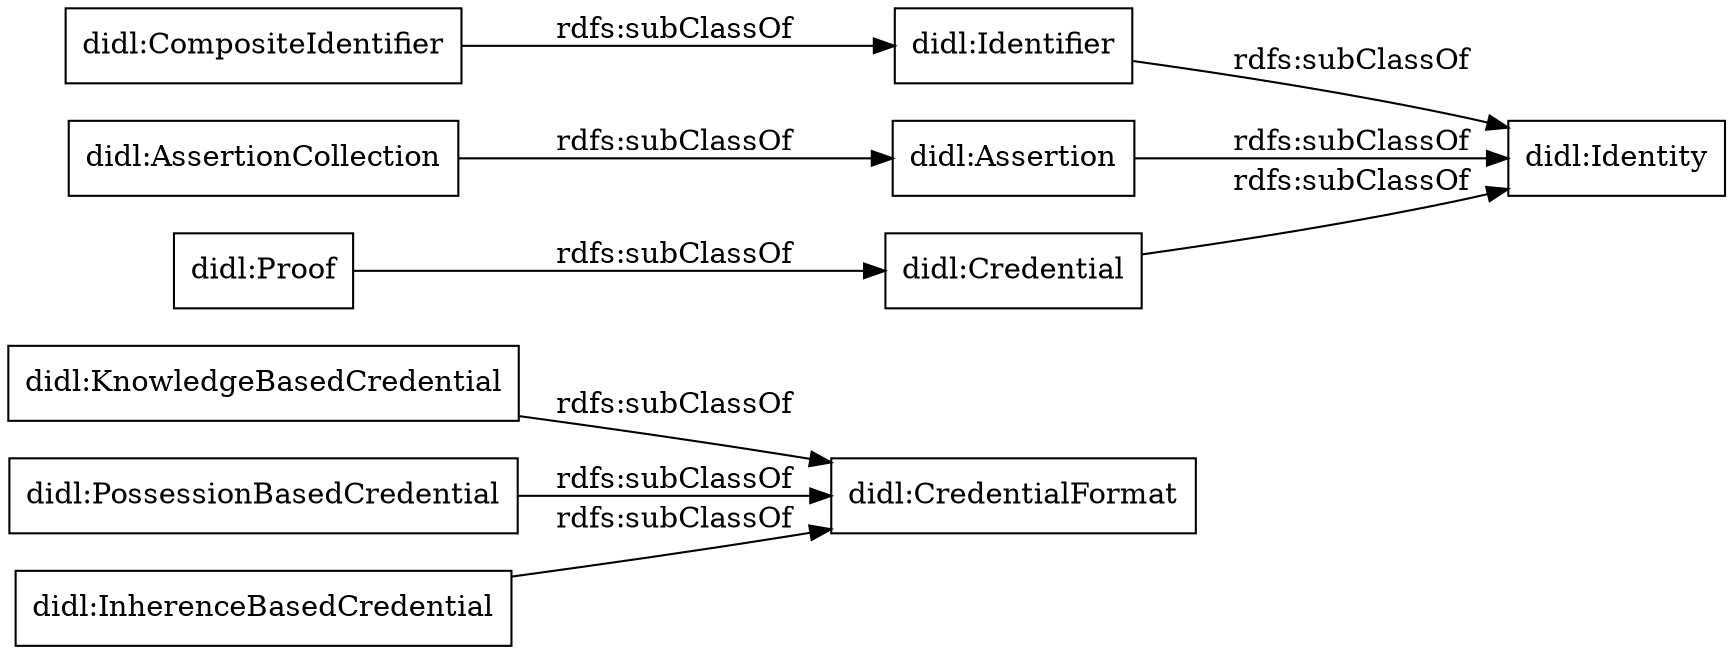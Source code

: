 digraph ar2dtool_diagram { 
rankdir=LR;
size="1000"
node [shape = rectangle, color="black"]; "didl:KnowledgeBasedCredential" "didl:CompositeIdentifier" "didl:PossessionBasedCredential" "didl:Assertion" "didl:Identity" "didl:Credential" "didl:CredentialFormat" "didl:InherenceBasedCredential" "didl:Proof" "didl:AssertionCollection" "didl:Identifier" ; /*classes style*/
	"didl:KnowledgeBasedCredential" -> "didl:CredentialFormat" [ label = "rdfs:subClassOf" ];
	"didl:InherenceBasedCredential" -> "didl:CredentialFormat" [ label = "rdfs:subClassOf" ];
	"didl:PossessionBasedCredential" -> "didl:CredentialFormat" [ label = "rdfs:subClassOf" ];
	"didl:Credential" -> "didl:Identity" [ label = "rdfs:subClassOf" ];
	"didl:Identifier" -> "didl:Identity" [ label = "rdfs:subClassOf" ];
	"didl:CompositeIdentifier" -> "didl:Identifier" [ label = "rdfs:subClassOf" ];
	"didl:Assertion" -> "didl:Identity" [ label = "rdfs:subClassOf" ];
	"didl:AssertionCollection" -> "didl:Assertion" [ label = "rdfs:subClassOf" ];
	"didl:Proof" -> "didl:Credential" [ label = "rdfs:subClassOf" ];

}
